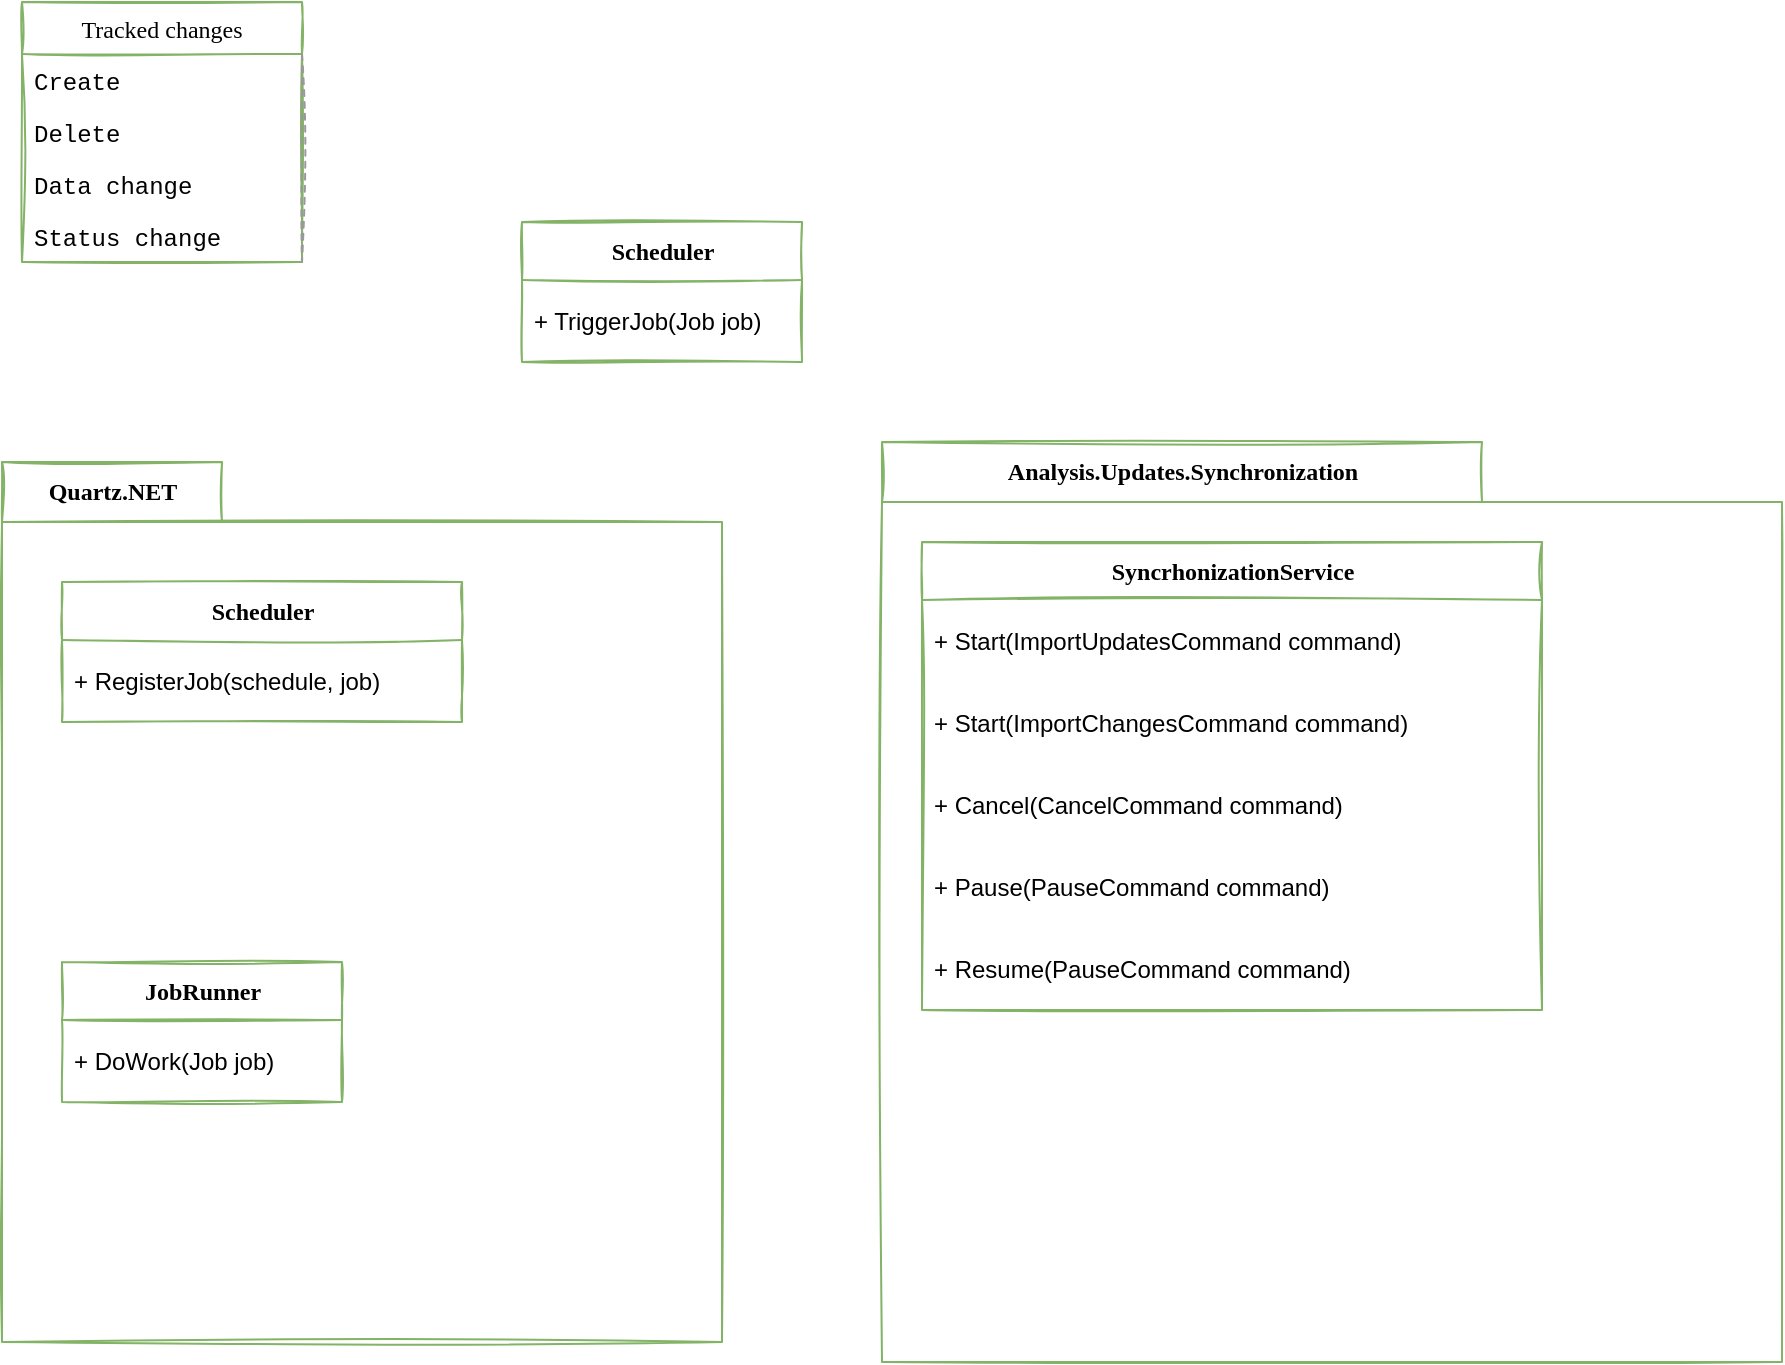<mxfile version="13.9.9" type="github">
  <diagram id="ECBcf4AF0JtO1z4K7DSX" name="Page-1">
    <mxGraphModel dx="1422" dy="773" grid="1" gridSize="10" guides="1" tooltips="1" connect="1" arrows="1" fold="1" page="1" pageScale="1" pageWidth="850" pageHeight="1100" math="0" shadow="0">
      <root>
        <mxCell id="0" />
        <mxCell id="1" parent="0" />
        <mxCell id="CNIEnDmMCDg7DlU-QSH8-22" value="Tracked changes" style="swimlane;fontStyle=0;childLayout=stackLayout;horizontal=1;startSize=26;horizontalStack=0;resizeParent=1;resizeParentMax=0;resizeLast=0;collapsible=1;marginBottom=0;rounded=0;shadow=0;strokeColor=#82b366;sketch=1;glass=0;separatorColor=#999999;fontFamily=Lucida Console;fillColor=none;" parent="1" vertex="1">
          <mxGeometry x="20" y="20" width="140" height="130" as="geometry">
            <mxRectangle x="20" y="20" width="140" height="26" as="alternateBounds" />
          </mxGeometry>
        </mxCell>
        <mxCell id="CNIEnDmMCDg7DlU-QSH8-23" value="Create" style="text;strokeColor=none;fillColor=none;align=left;verticalAlign=top;spacingLeft=4;spacingRight=4;overflow=hidden;rotatable=0;points=[[0,0.5],[1,0.5]];portConstraint=eastwest;fontFamily=Courier New;" parent="CNIEnDmMCDg7DlU-QSH8-22" vertex="1">
          <mxGeometry y="26" width="140" height="26" as="geometry" />
        </mxCell>
        <mxCell id="CNIEnDmMCDg7DlU-QSH8-24" value="Delete" style="text;strokeColor=none;align=left;verticalAlign=top;spacingLeft=4;spacingRight=4;overflow=hidden;rotatable=0;points=[[0,0.5],[1,0.5]];portConstraint=eastwest;noLabel=0;fontFamily=Courier New;rounded=0;glass=0;shadow=0;sketch=0;" parent="CNIEnDmMCDg7DlU-QSH8-22" vertex="1">
          <mxGeometry y="52" width="140" height="26" as="geometry" />
        </mxCell>
        <mxCell id="CNIEnDmMCDg7DlU-QSH8-25" value="Data change" style="text;strokeColor=none;fillColor=none;align=left;verticalAlign=top;spacingLeft=4;spacingRight=4;overflow=hidden;rotatable=0;points=[[0,0.5],[1,0.5]];portConstraint=eastwest;fontFamily=Courier New;" parent="CNIEnDmMCDg7DlU-QSH8-22" vertex="1">
          <mxGeometry y="78" width="140" height="26" as="geometry" />
        </mxCell>
        <mxCell id="CNIEnDmMCDg7DlU-QSH8-26" value="Status change" style="text;strokeColor=none;fillColor=none;align=left;verticalAlign=top;spacingLeft=4;spacingRight=4;overflow=hidden;rotatable=0;points=[[0,0.5],[1,0.5]];portConstraint=eastwest;fontFamily=Courier New;" parent="CNIEnDmMCDg7DlU-QSH8-22" vertex="1">
          <mxGeometry y="104" width="140" height="26" as="geometry" />
        </mxCell>
        <mxCell id="-ayLkiG4syY7ho0zuzDr-17" value="Quartz.NET" style="shape=folder;fontStyle=1;tabWidth=110;tabHeight=30;tabPosition=left;html=1;boundedLbl=1;labelInHeader=1;rounded=0;shadow=0;glass=0;sketch=1;startSize=26;strokeColor=#82b366;fillColor=none;fontFamily=Lucida Console;" vertex="1" parent="1">
          <mxGeometry x="10" y="250" width="360" height="440" as="geometry" />
        </mxCell>
        <mxCell id="-ayLkiG4syY7ho0zuzDr-19" value="Scheduler" style="swimlane;fontStyle=1;align=center;verticalAlign=middle;childLayout=stackLayout;horizontal=1;startSize=29;horizontalStack=0;resizeParent=1;resizeParentMax=0;resizeLast=0;collapsible=0;marginBottom=0;html=1;rounded=0;shadow=0;glass=0;sketch=1;strokeColor=#82b366;fillColor=none;fontFamily=Lucida Console;" vertex="1" parent="1">
          <mxGeometry x="40" y="310" width="200" height="70" as="geometry" />
        </mxCell>
        <mxCell id="-ayLkiG4syY7ho0zuzDr-21" value="+ RegisterJob(schedule, job)" style="text;html=1;strokeColor=none;fillColor=none;align=left;verticalAlign=middle;spacingLeft=4;spacingRight=4;overflow=hidden;rotatable=0;points=[[0,0.5],[1,0.5]];portConstraint=eastwest;" vertex="1" parent="-ayLkiG4syY7ho0zuzDr-19">
          <mxGeometry y="29" width="200" height="41" as="geometry" />
        </mxCell>
        <mxCell id="-ayLkiG4syY7ho0zuzDr-28" value="Scheduler" style="swimlane;fontStyle=1;align=center;verticalAlign=middle;childLayout=stackLayout;horizontal=1;startSize=29;horizontalStack=0;resizeParent=1;resizeParentMax=0;resizeLast=0;collapsible=0;marginBottom=0;html=1;rounded=0;shadow=0;glass=0;sketch=1;strokeColor=#82b366;fillColor=none;fontFamily=Lucida Console;" vertex="1" parent="1">
          <mxGeometry x="270" y="130" width="140" height="70" as="geometry" />
        </mxCell>
        <mxCell id="-ayLkiG4syY7ho0zuzDr-29" value="+ TriggerJob(Job job)" style="text;html=1;strokeColor=none;fillColor=none;align=left;verticalAlign=middle;spacingLeft=4;spacingRight=4;overflow=hidden;rotatable=0;points=[[0,0.5],[1,0.5]];portConstraint=eastwest;" vertex="1" parent="-ayLkiG4syY7ho0zuzDr-28">
          <mxGeometry y="29" width="140" height="41" as="geometry" />
        </mxCell>
        <mxCell id="-ayLkiG4syY7ho0zuzDr-31" value="JobRunner" style="swimlane;fontStyle=1;align=center;verticalAlign=middle;childLayout=stackLayout;horizontal=1;startSize=29;horizontalStack=0;resizeParent=1;resizeParentMax=0;resizeLast=0;collapsible=0;marginBottom=0;html=1;rounded=0;shadow=0;glass=0;sketch=1;strokeColor=#82b366;fillColor=none;fontFamily=Lucida Console;" vertex="1" parent="1">
          <mxGeometry x="40" y="500" width="140" height="70" as="geometry" />
        </mxCell>
        <mxCell id="-ayLkiG4syY7ho0zuzDr-32" value="+ DoWork(Job job)" style="text;html=1;strokeColor=none;fillColor=none;align=left;verticalAlign=middle;spacingLeft=4;spacingRight=4;overflow=hidden;rotatable=0;points=[[0,0.5],[1,0.5]];portConstraint=eastwest;" vertex="1" parent="-ayLkiG4syY7ho0zuzDr-31">
          <mxGeometry y="29" width="140" height="41" as="geometry" />
        </mxCell>
        <mxCell id="-ayLkiG4syY7ho0zuzDr-34" value="Analysis.Updates.Synchronization" style="shape=folder;fontStyle=1;tabWidth=300;tabHeight=30;tabPosition=left;html=1;boundedLbl=1;labelInHeader=1;rounded=0;shadow=0;glass=0;sketch=1;startSize=26;strokeColor=#82b366;fillColor=none;fontFamily=Lucida Console;" vertex="1" parent="1">
          <mxGeometry x="450" y="240" width="450" height="460" as="geometry" />
        </mxCell>
        <mxCell id="-ayLkiG4syY7ho0zuzDr-36" value="SyncrhonizationService" style="swimlane;fontStyle=1;align=center;verticalAlign=middle;childLayout=stackLayout;horizontal=1;startSize=29;horizontalStack=0;resizeParent=1;resizeParentMax=0;resizeLast=0;collapsible=0;marginBottom=0;html=1;rounded=0;shadow=0;glass=0;sketch=1;strokeColor=#82b366;fillColor=none;fontFamily=Lucida Console;" vertex="1" parent="1">
          <mxGeometry x="470" y="290" width="310" height="234" as="geometry" />
        </mxCell>
        <mxCell id="-ayLkiG4syY7ho0zuzDr-37" value="+ Start(ImportUpdatesCommand command)" style="text;html=1;strokeColor=none;fillColor=none;align=left;verticalAlign=middle;spacingLeft=4;spacingRight=4;overflow=hidden;rotatable=0;points=[[0,0.5],[1,0.5]];portConstraint=eastwest;" vertex="1" parent="-ayLkiG4syY7ho0zuzDr-36">
          <mxGeometry y="29" width="310" height="41" as="geometry" />
        </mxCell>
        <mxCell id="-ayLkiG4syY7ho0zuzDr-38" value="+ Start(ImportChangesCommand command)" style="text;html=1;strokeColor=none;fillColor=none;align=left;verticalAlign=middle;spacingLeft=4;spacingRight=4;overflow=hidden;rotatable=0;points=[[0,0.5],[1,0.5]];portConstraint=eastwest;" vertex="1" parent="-ayLkiG4syY7ho0zuzDr-36">
          <mxGeometry y="70" width="310" height="41" as="geometry" />
        </mxCell>
        <mxCell id="-ayLkiG4syY7ho0zuzDr-39" value="+ Cancel(CancelCommand command) " style="text;html=1;strokeColor=none;fillColor=none;align=left;verticalAlign=middle;spacingLeft=4;spacingRight=4;overflow=hidden;rotatable=0;points=[[0,0.5],[1,0.5]];portConstraint=eastwest;" vertex="1" parent="-ayLkiG4syY7ho0zuzDr-36">
          <mxGeometry y="111" width="310" height="41" as="geometry" />
        </mxCell>
        <mxCell id="-ayLkiG4syY7ho0zuzDr-40" value="+ Pause(PauseCommand command) " style="text;html=1;strokeColor=none;fillColor=none;align=left;verticalAlign=middle;spacingLeft=4;spacingRight=4;overflow=hidden;rotatable=0;points=[[0,0.5],[1,0.5]];portConstraint=eastwest;" vertex="1" parent="-ayLkiG4syY7ho0zuzDr-36">
          <mxGeometry y="152" width="310" height="41" as="geometry" />
        </mxCell>
        <mxCell id="-ayLkiG4syY7ho0zuzDr-41" value="+ Resume(PauseCommand command) " style="text;html=1;strokeColor=none;fillColor=none;align=left;verticalAlign=middle;spacingLeft=4;spacingRight=4;overflow=hidden;rotatable=0;points=[[0,0.5],[1,0.5]];portConstraint=eastwest;" vertex="1" parent="-ayLkiG4syY7ho0zuzDr-36">
          <mxGeometry y="193" width="310" height="41" as="geometry" />
        </mxCell>
      </root>
    </mxGraphModel>
  </diagram>
</mxfile>
